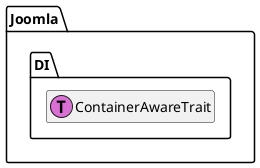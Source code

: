 @startuml
set namespaceSeparator \\
hide members
hide << alias >> circle

class Joomla\\DI\\ContainerAwareTrait << (T,orchid) >>
@enduml
